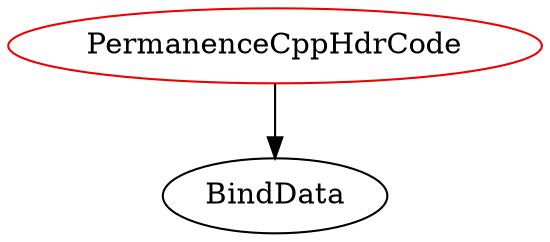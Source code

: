 digraph permanencecpphdrcode{
PermanenceCppHdrCode -> BindData;
PermanenceCppHdrCode	[shape=oval, color=red2, label="PermanenceCppHdrCode"];
}
